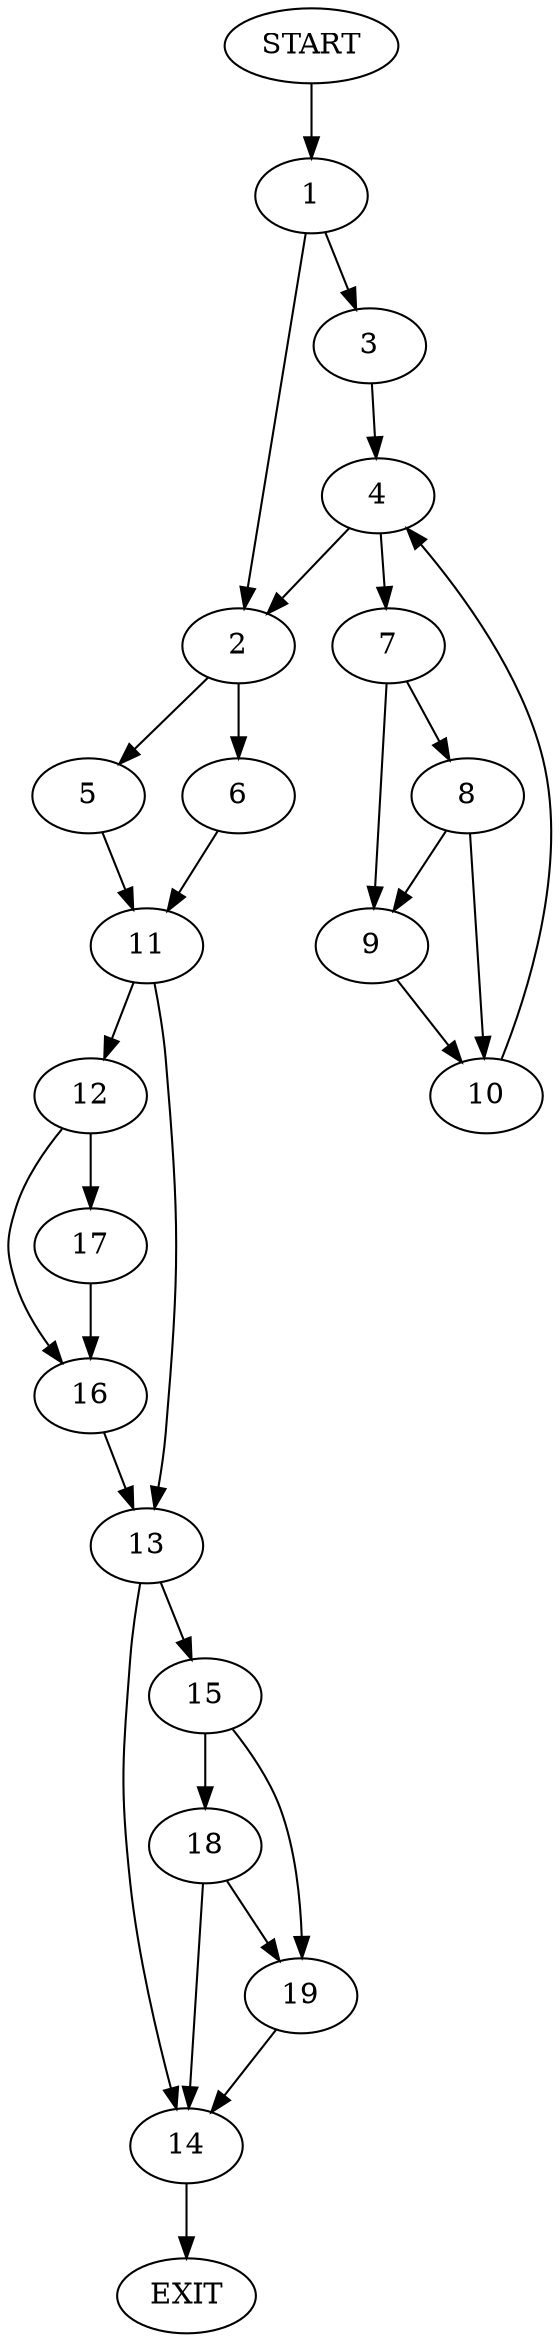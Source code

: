 digraph {
0 [label="START"]
20 [label="EXIT"]
0 -> 1
1 -> 2
1 -> 3
3 -> 4
2 -> 5
2 -> 6
4 -> 7
4 -> 2
7 -> 8
7 -> 9
8 -> 10
8 -> 9
9 -> 10
10 -> 4
5 -> 11
6 -> 11
11 -> 12
11 -> 13
13 -> 14
13 -> 15
12 -> 16
12 -> 17
16 -> 13
17 -> 16
14 -> 20
15 -> 18
15 -> 19
18 -> 14
18 -> 19
19 -> 14
}
